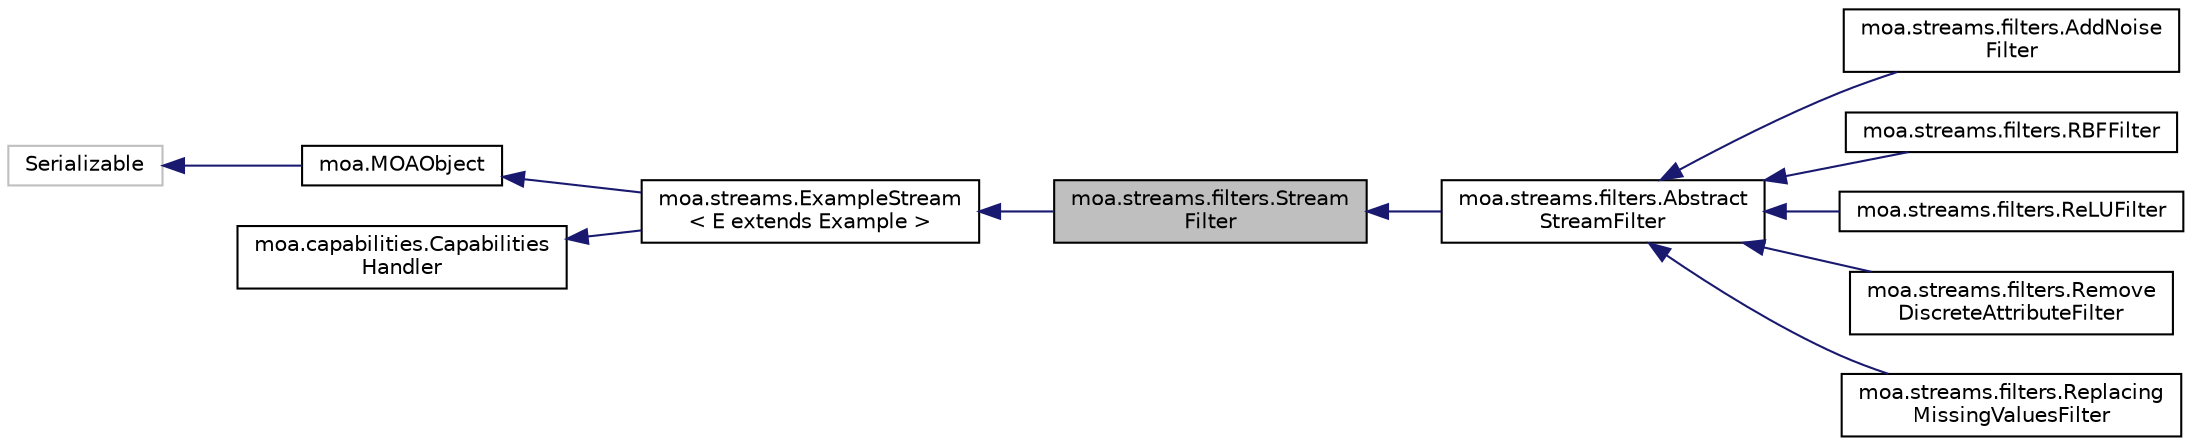digraph "moa.streams.filters.StreamFilter"
{
 // LATEX_PDF_SIZE
  edge [fontname="Helvetica",fontsize="10",labelfontname="Helvetica",labelfontsize="10"];
  node [fontname="Helvetica",fontsize="10",shape=record];
  rankdir="LR";
  Node1 [label="moa.streams.filters.Stream\lFilter",height=0.2,width=0.4,color="black", fillcolor="grey75", style="filled", fontcolor="black",tooltip=" "];
  Node2 -> Node1 [dir="back",color="midnightblue",fontsize="10",style="solid"];
  Node2 [label="moa.streams.ExampleStream\l\< E extends Example \>",height=0.2,width=0.4,color="black", fillcolor="white", style="filled",URL="$interfacemoa_1_1streams_1_1_example_stream.html",tooltip=" "];
  Node3 -> Node2 [dir="back",color="midnightblue",fontsize="10",style="solid"];
  Node3 [label="moa.MOAObject",height=0.2,width=0.4,color="black", fillcolor="white", style="filled",URL="$interfacemoa_1_1_m_o_a_object.html",tooltip=" "];
  Node4 -> Node3 [dir="back",color="midnightblue",fontsize="10",style="solid"];
  Node4 [label="Serializable",height=0.2,width=0.4,color="grey75", fillcolor="white", style="filled",tooltip=" "];
  Node5 -> Node2 [dir="back",color="midnightblue",fontsize="10",style="solid"];
  Node5 [label="moa.capabilities.Capabilities\lHandler",height=0.2,width=0.4,color="black", fillcolor="white", style="filled",URL="$interfacemoa_1_1capabilities_1_1_capabilities_handler.html",tooltip=" "];
  Node1 -> Node6 [dir="back",color="midnightblue",fontsize="10",style="solid"];
  Node6 [label="moa.streams.filters.Abstract\lStreamFilter",height=0.2,width=0.4,color="black", fillcolor="white", style="filled",URL="$classmoa_1_1streams_1_1filters_1_1_abstract_stream_filter.html",tooltip=" "];
  Node6 -> Node7 [dir="back",color="midnightblue",fontsize="10",style="solid"];
  Node7 [label="moa.streams.filters.AddNoise\lFilter",height=0.2,width=0.4,color="black", fillcolor="white", style="filled",URL="$classmoa_1_1streams_1_1filters_1_1_add_noise_filter.html",tooltip=" "];
  Node6 -> Node8 [dir="back",color="midnightblue",fontsize="10",style="solid"];
  Node8 [label="moa.streams.filters.RBFFilter",height=0.2,width=0.4,color="black", fillcolor="white", style="filled",URL="$classmoa_1_1streams_1_1filters_1_1_r_b_f_filter.html",tooltip=" "];
  Node6 -> Node9 [dir="back",color="midnightblue",fontsize="10",style="solid"];
  Node9 [label="moa.streams.filters.ReLUFilter",height=0.2,width=0.4,color="black", fillcolor="white", style="filled",URL="$classmoa_1_1streams_1_1filters_1_1_re_l_u_filter.html",tooltip=" "];
  Node6 -> Node10 [dir="back",color="midnightblue",fontsize="10",style="solid"];
  Node10 [label="moa.streams.filters.Remove\lDiscreteAttributeFilter",height=0.2,width=0.4,color="black", fillcolor="white", style="filled",URL="$classmoa_1_1streams_1_1filters_1_1_remove_discrete_attribute_filter.html",tooltip=" "];
  Node6 -> Node11 [dir="back",color="midnightblue",fontsize="10",style="solid"];
  Node11 [label="moa.streams.filters.Replacing\lMissingValuesFilter",height=0.2,width=0.4,color="black", fillcolor="white", style="filled",URL="$classmoa_1_1streams_1_1filters_1_1_replacing_missing_values_filter.html",tooltip=" "];
}
